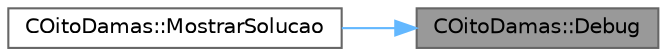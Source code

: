 digraph "COitoDamas::Debug"
{
 // LATEX_PDF_SIZE
  bgcolor="transparent";
  edge [fontname=Helvetica,fontsize=10,labelfontname=Helvetica,labelfontsize=10];
  node [fontname=Helvetica,fontsize=10,shape=box,height=0.2,width=0.4];
  rankdir="RL";
  Node1 [id="Node000001",label="COitoDamas::Debug",height=0.2,width=0.4,color="gray40", fillcolor="grey60", style="filled", fontcolor="black",tooltip="Mostra o estado no ecrã, para debug."];
  Node1 -> Node2 [id="edge2_Node000001_Node000002",dir="back",color="steelblue1",style="solid",tooltip=" "];
  Node2 [id="Node000002",label="COitoDamas::MostrarSolucao",height=0.2,width=0.4,color="grey40", fillcolor="white", style="filled",URL="$classCOitoDamas.html#acda7651f84323201b3a57699daf55646",tooltip="Mostrar solução, seja um caminho ou o próprio estado."];
}
